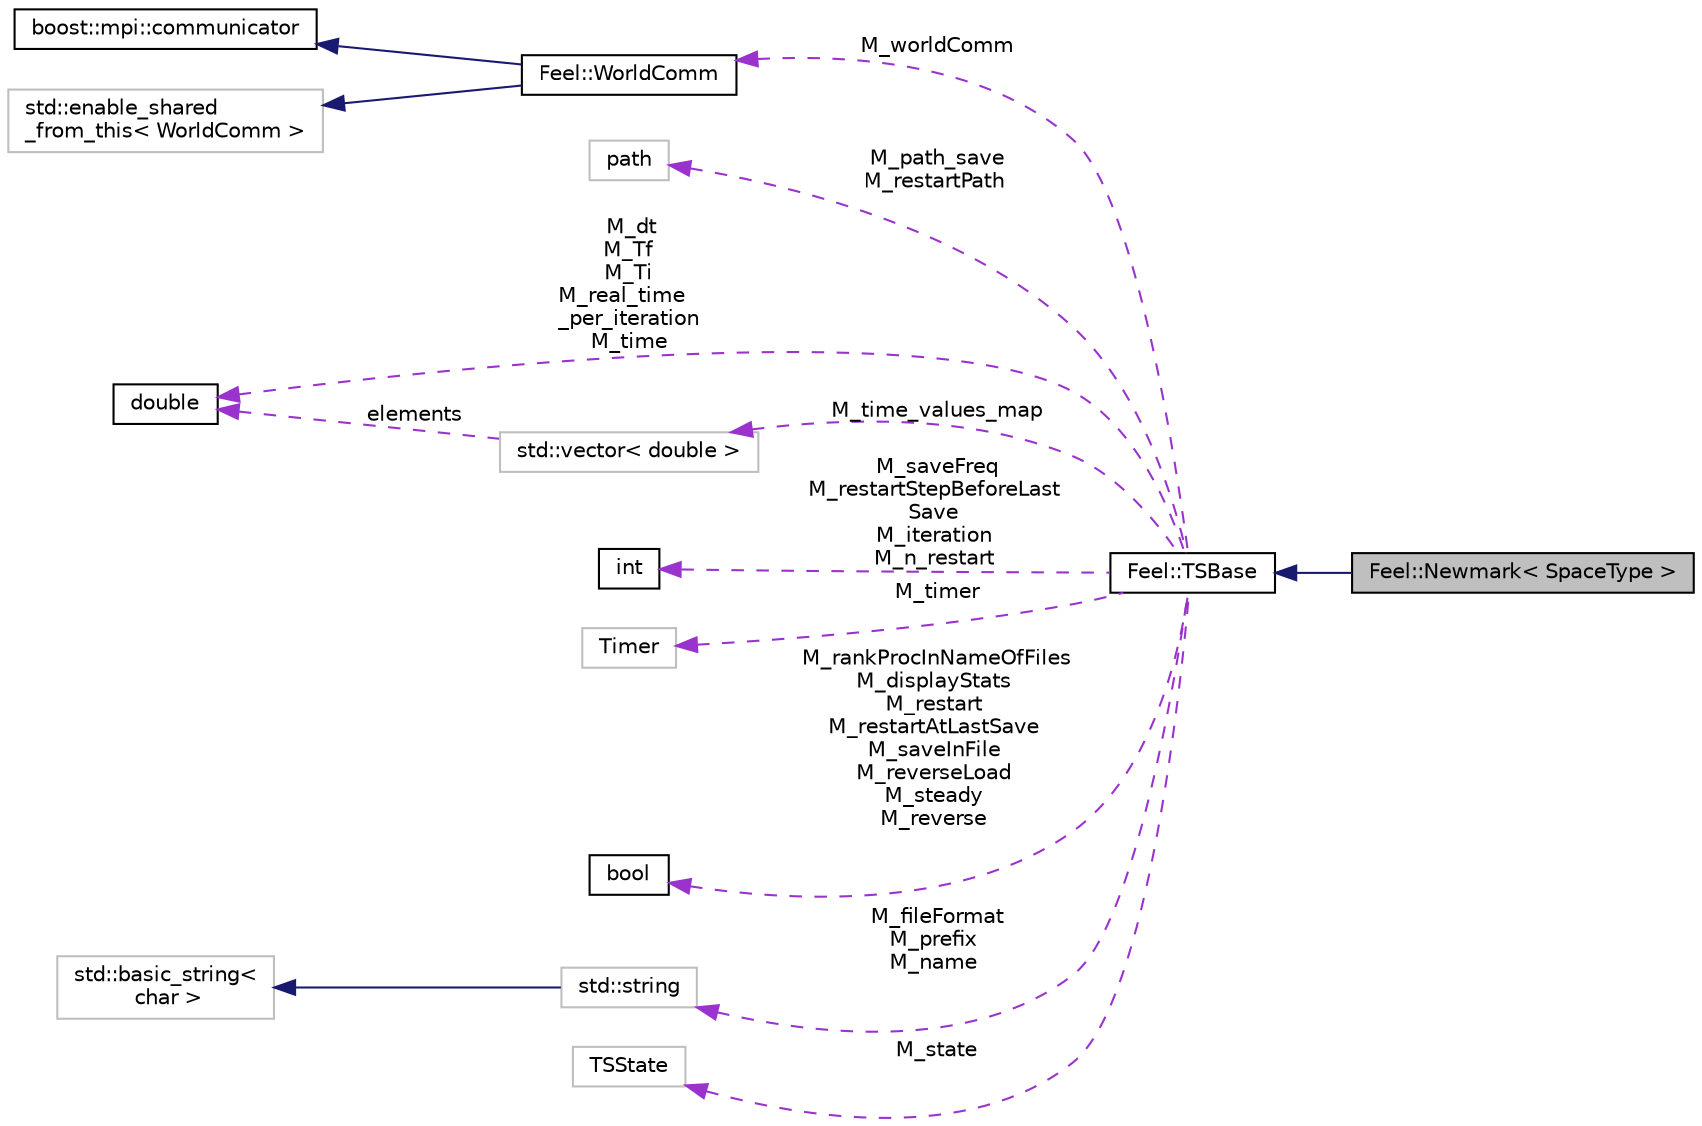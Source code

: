 digraph "Feel::Newmark&lt; SpaceType &gt;"
{
 // LATEX_PDF_SIZE
  edge [fontname="Helvetica",fontsize="10",labelfontname="Helvetica",labelfontsize="10"];
  node [fontname="Helvetica",fontsize="10",shape=record];
  rankdir="LR";
  Node1 [label="Feel::Newmark\< SpaceType \>",height=0.2,width=0.4,color="black", fillcolor="grey75", style="filled", fontcolor="black",tooltip="Newmark discretization."];
  Node2 -> Node1 [dir="back",color="midnightblue",fontsize="10",style="solid",fontname="Helvetica"];
  Node2 [label="Feel::TSBase",height=0.2,width=0.4,color="black", fillcolor="white", style="filled",URL="$classFeel_1_1TSBase.html",tooltip="base class for time sets"];
  Node3 -> Node2 [dir="back",color="darkorchid3",fontsize="10",style="dashed",label=" M_worldComm" ,fontname="Helvetica"];
  Node3 [label="Feel::WorldComm",height=0.2,width=0.4,color="black", fillcolor="white", style="filled",URL="$classFeel_1_1WorldComm.html",tooltip="Provides interface to MPI Communicators."];
  Node4 -> Node3 [dir="back",color="midnightblue",fontsize="10",style="solid",fontname="Helvetica"];
  Node4 [label="boost::mpi::communicator",height=0.2,width=0.4,color="black", fillcolor="white", style="filled",URL="$classboost_1_1mpi_1_1communicator.html",tooltip=" "];
  Node5 -> Node3 [dir="back",color="midnightblue",fontsize="10",style="solid",fontname="Helvetica"];
  Node5 [label="std::enable_shared\l_from_this\< WorldComm \>",height=0.2,width=0.4,color="grey75", fillcolor="white", style="filled",tooltip=" "];
  Node6 -> Node2 [dir="back",color="darkorchid3",fontsize="10",style="dashed",label=" M_path_save\nM_restartPath" ,fontname="Helvetica"];
  Node6 [label="path",height=0.2,width=0.4,color="grey75", fillcolor="white", style="filled",tooltip=" "];
  Node7 -> Node2 [dir="back",color="darkorchid3",fontsize="10",style="dashed",label=" M_dt\nM_Tf\nM_Ti\nM_real_time\l_per_iteration\nM_time" ,fontname="Helvetica"];
  Node7 [label="double",height=0.2,width=0.4,color="black", fillcolor="white", style="filled",URL="$classdouble.html",tooltip=" "];
  Node8 -> Node2 [dir="back",color="darkorchid3",fontsize="10",style="dashed",label=" M_saveFreq\nM_restartStepBeforeLast\lSave\nM_iteration\nM_n_restart" ,fontname="Helvetica"];
  Node8 [label="int",height=0.2,width=0.4,color="black", fillcolor="white", style="filled",URL="$classint.html",tooltip=" "];
  Node9 -> Node2 [dir="back",color="darkorchid3",fontsize="10",style="dashed",label=" M_timer" ,fontname="Helvetica"];
  Node9 [label="Timer",height=0.2,width=0.4,color="grey75", fillcolor="white", style="filled",tooltip=" "];
  Node10 -> Node2 [dir="back",color="darkorchid3",fontsize="10",style="dashed",label=" M_rankProcInNameOfFiles\nM_displayStats\nM_restart\nM_restartAtLastSave\nM_saveInFile\nM_reverseLoad\nM_steady\nM_reverse" ,fontname="Helvetica"];
  Node10 [label="bool",height=0.2,width=0.4,color="black", fillcolor="white", style="filled",URL="$classbool.html",tooltip=" "];
  Node11 -> Node2 [dir="back",color="darkorchid3",fontsize="10",style="dashed",label=" M_fileFormat\nM_prefix\nM_name" ,fontname="Helvetica"];
  Node11 [label="std::string",height=0.2,width=0.4,color="grey75", fillcolor="white", style="filled",tooltip="STL class."];
  Node12 -> Node11 [dir="back",color="midnightblue",fontsize="10",style="solid",fontname="Helvetica"];
  Node12 [label="std::basic_string\<\l char \>",height=0.2,width=0.4,color="grey75", fillcolor="white", style="filled",tooltip="STL class."];
  Node13 -> Node2 [dir="back",color="darkorchid3",fontsize="10",style="dashed",label=" M_time_values_map" ,fontname="Helvetica"];
  Node13 [label="std::vector\< double \>",height=0.2,width=0.4,color="grey75", fillcolor="white", style="filled",tooltip=" "];
  Node7 -> Node13 [dir="back",color="darkorchid3",fontsize="10",style="dashed",label=" elements" ,fontname="Helvetica"];
  Node14 -> Node2 [dir="back",color="darkorchid3",fontsize="10",style="dashed",label=" M_state" ,fontname="Helvetica"];
  Node14 [label="TSState",height=0.2,width=0.4,color="grey75", fillcolor="white", style="filled",tooltip=" "];
}
